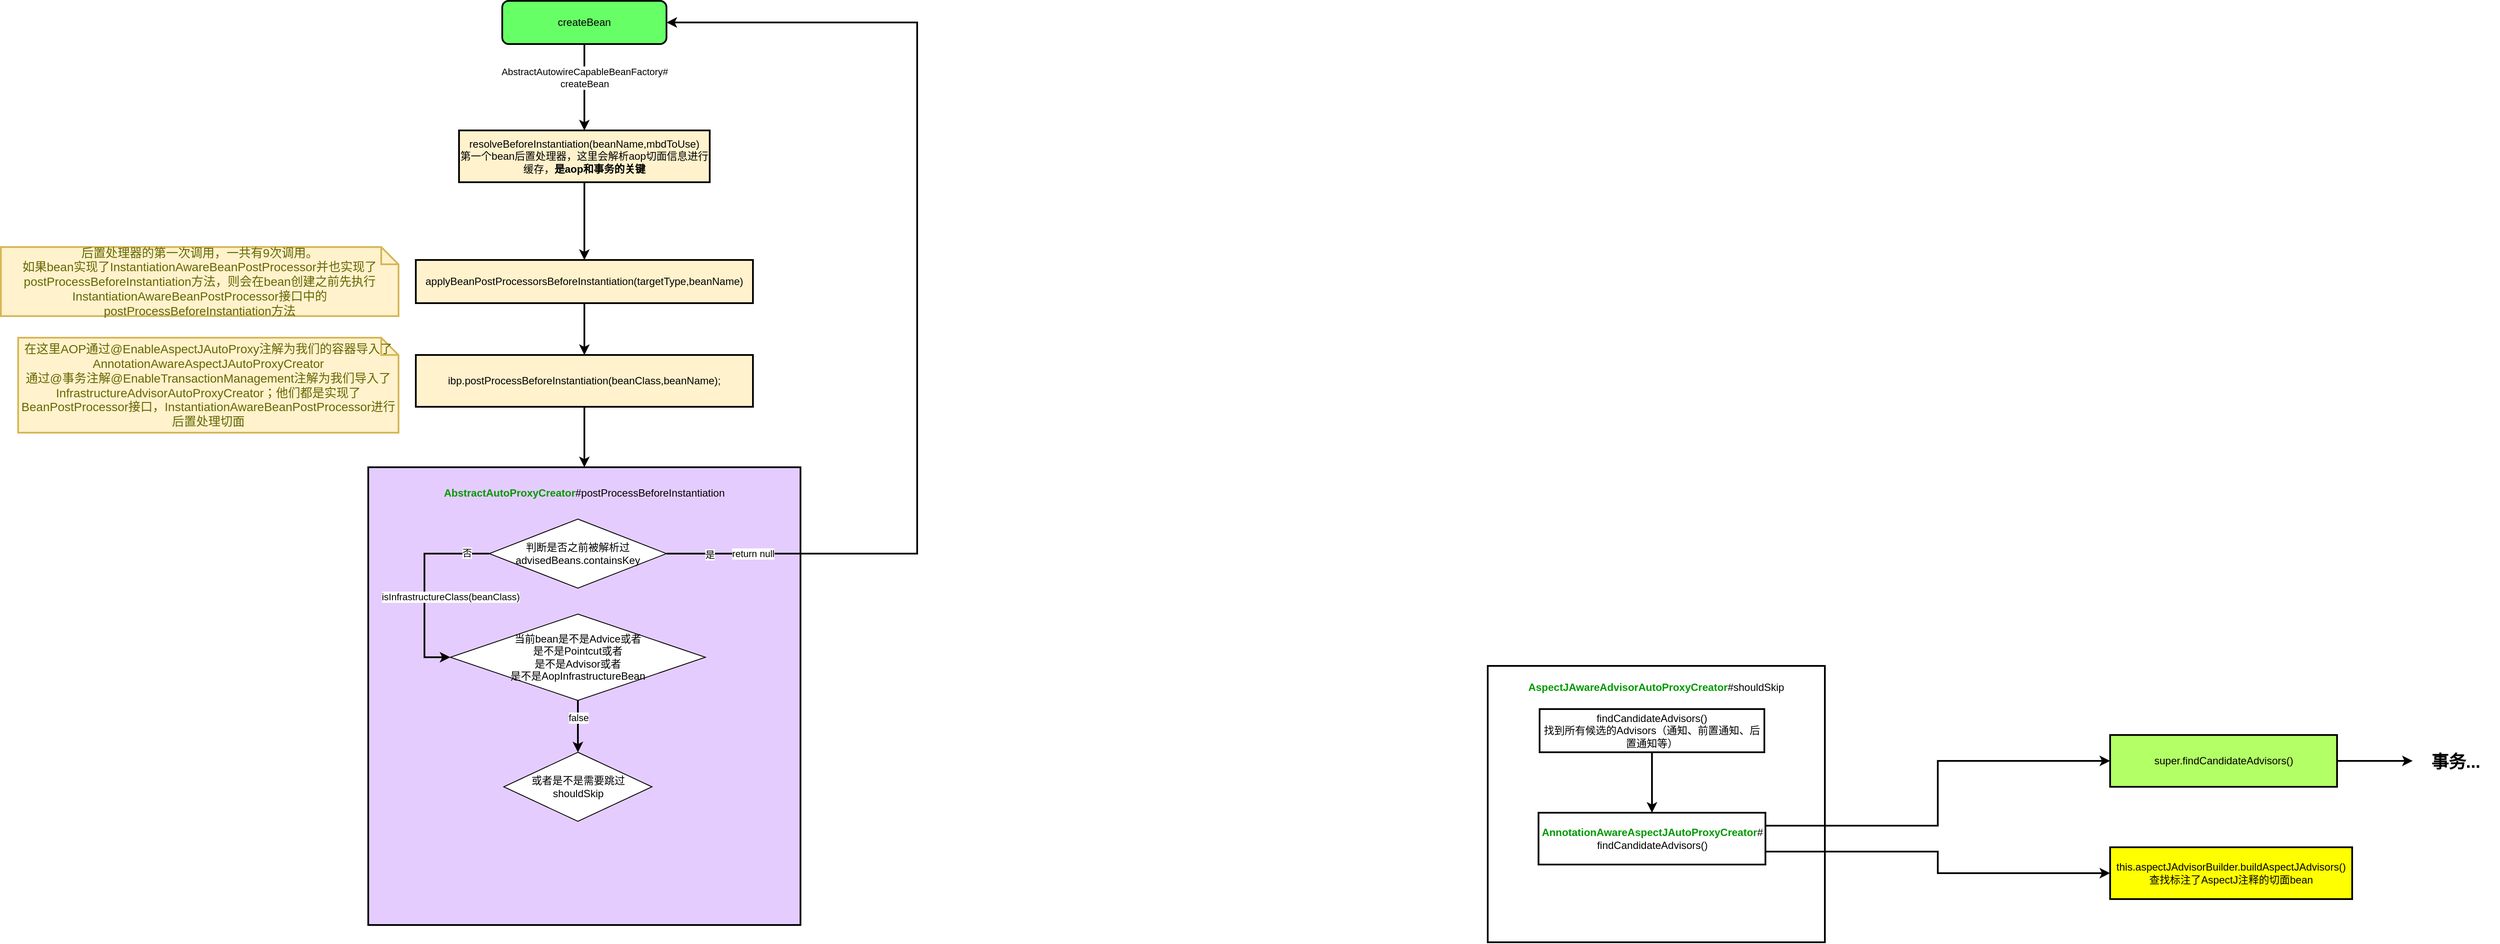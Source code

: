 <mxfile version="15.0.3" type="github">
  <diagram id="2z5CUgGZHuWxxsyof4mT" name="第 1 页">
    <mxGraphModel dx="2634" dy="906" grid="1" gridSize="10" guides="1" tooltips="1" connect="1" arrows="1" fold="1" page="1" pageScale="1" pageWidth="827" pageHeight="1169" math="0" shadow="0">
      <root>
        <mxCell id="0" />
        <mxCell id="1" parent="0" />
        <mxCell id="qLPg8TqJx2OJkzEQIvHe-3" value="" style="edgeStyle=orthogonalEdgeStyle;rounded=0;orthogonalLoop=1;jettySize=auto;html=1;strokeWidth=2;entryX=0.5;entryY=0;entryDx=0;entryDy=0;" parent="1" source="qLPg8TqJx2OJkzEQIvHe-1" target="qLPg8TqJx2OJkzEQIvHe-4" edge="1">
          <mxGeometry relative="1" as="geometry">
            <mxPoint x="115" y="200" as="targetPoint" />
          </mxGeometry>
        </mxCell>
        <mxCell id="qLPg8TqJx2OJkzEQIvHe-5" value="AbstractAutowireCapableBeanFactory#&lt;br&gt;createBean" style="edgeLabel;html=1;align=center;verticalAlign=middle;resizable=0;points=[];" parent="qLPg8TqJx2OJkzEQIvHe-3" vertex="1" connectable="0">
          <mxGeometry x="-0.22" relative="1" as="geometry">
            <mxPoint as="offset" />
          </mxGeometry>
        </mxCell>
        <mxCell id="qLPg8TqJx2OJkzEQIvHe-1" value="createBean" style="rounded=1;whiteSpace=wrap;html=1;fillColor=#66FF66;strokeWidth=2;" parent="1" vertex="1">
          <mxGeometry x="20" y="70" width="190" height="50" as="geometry" />
        </mxCell>
        <mxCell id="qLPg8TqJx2OJkzEQIvHe-7" value="" style="edgeStyle=orthogonalEdgeStyle;rounded=0;orthogonalLoop=1;jettySize=auto;html=1;strokeWidth=2;" parent="1" source="qLPg8TqJx2OJkzEQIvHe-4" target="qLPg8TqJx2OJkzEQIvHe-6" edge="1">
          <mxGeometry relative="1" as="geometry" />
        </mxCell>
        <mxCell id="qLPg8TqJx2OJkzEQIvHe-4" value="resolveBeforeInstantiation(beanName,mbdToUse)&lt;br&gt;第一个bean后置处理器，这里会解析aop切面信息进行缓存，&lt;b&gt;是aop和事务的关键&lt;/b&gt;" style="rounded=0;whiteSpace=wrap;html=1;strokeWidth=2;fillColor=#FFF2CC;" parent="1" vertex="1">
          <mxGeometry x="-30" y="220" width="290" height="60" as="geometry" />
        </mxCell>
        <mxCell id="qLPg8TqJx2OJkzEQIvHe-10" value="" style="edgeStyle=orthogonalEdgeStyle;rounded=0;orthogonalLoop=1;jettySize=auto;html=1;strokeWidth=2;" parent="1" source="qLPg8TqJx2OJkzEQIvHe-6" target="qLPg8TqJx2OJkzEQIvHe-9" edge="1">
          <mxGeometry relative="1" as="geometry" />
        </mxCell>
        <mxCell id="qLPg8TqJx2OJkzEQIvHe-6" value="applyBeanPostProcessorsBeforeInstantiation(targetType,beanName)" style="rounded=0;whiteSpace=wrap;html=1;strokeWidth=2;fillColor=#FFF2CC;" parent="1" vertex="1">
          <mxGeometry x="-80" y="370" width="390" height="50" as="geometry" />
        </mxCell>
        <mxCell id="qLPg8TqJx2OJkzEQIvHe-8" value="后置处理器的第一次调用，一共有9次调用。&lt;br&gt;如果bean实现了InstantiationAwareBeanPostProcessor并也实现了postProcessBeforeInstantiation方法，则会在bean创建之前先执行InstantiationAwareBeanPostProcessor接口中的postProcessBeforeInstantiation方法" style="shape=note;strokeWidth=2;fontSize=14;size=20;whiteSpace=wrap;html=1;fillColor=#fff2cc;strokeColor=#d6b656;fontColor=#666600;rounded=0;verticalAlign=middle;" parent="1" vertex="1">
          <mxGeometry x="-560" y="355" width="460" height="80" as="geometry" />
        </mxCell>
        <mxCell id="qLPg8TqJx2OJkzEQIvHe-13" value="" style="edgeStyle=orthogonalEdgeStyle;rounded=0;orthogonalLoop=1;jettySize=auto;html=1;strokeWidth=2;" parent="1" source="qLPg8TqJx2OJkzEQIvHe-9" target="qLPg8TqJx2OJkzEQIvHe-12" edge="1">
          <mxGeometry relative="1" as="geometry" />
        </mxCell>
        <mxCell id="qLPg8TqJx2OJkzEQIvHe-9" value="ibp.postProcessBeforeInstantiation(beanClass,beanName);" style="whiteSpace=wrap;html=1;rounded=0;strokeWidth=2;fillColor=#FFF2CC;" parent="1" vertex="1">
          <mxGeometry x="-80" y="480" width="390" height="60" as="geometry" />
        </mxCell>
        <mxCell id="qLPg8TqJx2OJkzEQIvHe-11" value="在这里AOP通过@EnableAspectJAutoProxy注解为我们的容器导入了AnnotationAwareAspectJAutoProxyCreator&lt;br&gt;通过@事务注解@EnableTransactionManagement注解为我们导入了InfrastructureAdvisorAutoProxyCreator；他们都是实现了BeanPostProcessor接口，InstantiationAwareBeanPostProcessor进行后置处理切面" style="shape=note;strokeWidth=2;fontSize=14;size=20;whiteSpace=wrap;html=1;fillColor=#fff2cc;strokeColor=#d6b656;fontColor=#666600;rounded=0;verticalAlign=middle;" parent="1" vertex="1">
          <mxGeometry x="-540" y="460" width="440" height="110" as="geometry" />
        </mxCell>
        <mxCell id="qLPg8TqJx2OJkzEQIvHe-12" value="" style="whiteSpace=wrap;html=1;rounded=0;strokeWidth=2;fillColor=#E5CCFF;" parent="1" vertex="1">
          <mxGeometry x="-135" y="610" width="500" height="530" as="geometry" />
        </mxCell>
        <mxCell id="iQeJDAp7LOMuk4Yl4cxe-1" value="&lt;b&gt;&lt;font color=&quot;#009900&quot;&gt;AbstractAutoProxyCreator&lt;/font&gt;&lt;/b&gt;#postProcessBeforeInstantiation" style="text;html=1;strokeColor=none;fillColor=none;align=center;verticalAlign=middle;whiteSpace=wrap;rounded=0;" vertex="1" parent="1">
          <mxGeometry x="-70" y="620" width="370" height="40" as="geometry" />
        </mxCell>
        <mxCell id="iQeJDAp7LOMuk4Yl4cxe-3" style="edgeStyle=orthogonalEdgeStyle;rounded=0;orthogonalLoop=1;jettySize=auto;html=1;exitX=1;exitY=0.5;exitDx=0;exitDy=0;entryX=1;entryY=0.5;entryDx=0;entryDy=0;strokeWidth=2;" edge="1" parent="1" source="iQeJDAp7LOMuk4Yl4cxe-2" target="qLPg8TqJx2OJkzEQIvHe-1">
          <mxGeometry relative="1" as="geometry">
            <Array as="points">
              <mxPoint x="500" y="710" />
              <mxPoint x="500" y="95" />
            </Array>
          </mxGeometry>
        </mxCell>
        <mxCell id="iQeJDAp7LOMuk4Yl4cxe-4" value="return null" style="edgeLabel;html=1;align=center;verticalAlign=middle;resizable=0;points=[];" vertex="1" connectable="0" parent="iQeJDAp7LOMuk4Yl4cxe-3">
          <mxGeometry x="-0.831" relative="1" as="geometry">
            <mxPoint x="-1" as="offset" />
          </mxGeometry>
        </mxCell>
        <mxCell id="iQeJDAp7LOMuk4Yl4cxe-5" value="是" style="edgeLabel;html=1;align=center;verticalAlign=middle;resizable=0;points=[];" vertex="1" connectable="0" parent="iQeJDAp7LOMuk4Yl4cxe-3">
          <mxGeometry x="-0.916" y="-1" relative="1" as="geometry">
            <mxPoint as="offset" />
          </mxGeometry>
        </mxCell>
        <mxCell id="iQeJDAp7LOMuk4Yl4cxe-8" style="edgeStyle=orthogonalEdgeStyle;rounded=0;orthogonalLoop=1;jettySize=auto;html=1;exitX=0;exitY=0.5;exitDx=0;exitDy=0;entryX=0;entryY=0.5;entryDx=0;entryDy=0;strokeWidth=2;" edge="1" parent="1" source="iQeJDAp7LOMuk4Yl4cxe-2" target="iQeJDAp7LOMuk4Yl4cxe-6">
          <mxGeometry relative="1" as="geometry">
            <Array as="points">
              <mxPoint x="-70" y="710" />
              <mxPoint x="-70" y="830" />
            </Array>
          </mxGeometry>
        </mxCell>
        <mxCell id="iQeJDAp7LOMuk4Yl4cxe-9" value="否" style="edgeLabel;html=1;align=center;verticalAlign=middle;resizable=0;points=[];" vertex="1" connectable="0" parent="iQeJDAp7LOMuk4Yl4cxe-8">
          <mxGeometry x="-0.769" y="-1" relative="1" as="geometry">
            <mxPoint as="offset" />
          </mxGeometry>
        </mxCell>
        <mxCell id="iQeJDAp7LOMuk4Yl4cxe-10" value="isInfrastructureClass(beanClass)" style="edgeLabel;html=1;align=center;verticalAlign=middle;resizable=0;points=[];" vertex="1" connectable="0" parent="iQeJDAp7LOMuk4Yl4cxe-8">
          <mxGeometry x="0.084" y="-2" relative="1" as="geometry">
            <mxPoint x="32" y="3" as="offset" />
          </mxGeometry>
        </mxCell>
        <mxCell id="iQeJDAp7LOMuk4Yl4cxe-2" value="判断是否之前被解析过&lt;br&gt;advisedBeans.containsKey" style="rhombus;whiteSpace=wrap;html=1;" vertex="1" parent="1">
          <mxGeometry x="5" y="670" width="205" height="80" as="geometry" />
        </mxCell>
        <mxCell id="iQeJDAp7LOMuk4Yl4cxe-12" value="" style="edgeStyle=orthogonalEdgeStyle;rounded=0;orthogonalLoop=1;jettySize=auto;html=1;strokeWidth=2;" edge="1" parent="1" source="iQeJDAp7LOMuk4Yl4cxe-6" target="iQeJDAp7LOMuk4Yl4cxe-7">
          <mxGeometry relative="1" as="geometry" />
        </mxCell>
        <mxCell id="iQeJDAp7LOMuk4Yl4cxe-13" value="false" style="edgeLabel;html=1;align=center;verticalAlign=middle;resizable=0;points=[];" vertex="1" connectable="0" parent="iQeJDAp7LOMuk4Yl4cxe-12">
          <mxGeometry x="-0.339" relative="1" as="geometry">
            <mxPoint as="offset" />
          </mxGeometry>
        </mxCell>
        <mxCell id="iQeJDAp7LOMuk4Yl4cxe-6" value="当前bean是不是Advice或者&lt;br&gt;是不是Pointcut或者&lt;br&gt;是不是Advisor或者&lt;br&gt;是不是AopInfrastructureBean&lt;br&gt;" style="rhombus;whiteSpace=wrap;html=1;" vertex="1" parent="1">
          <mxGeometry x="-40" y="780" width="295" height="100" as="geometry" />
        </mxCell>
        <mxCell id="iQeJDAp7LOMuk4Yl4cxe-7" value="&lt;span&gt;或者是不是需要跳过&lt;br&gt;shouldSkip&lt;br&gt;&lt;/span&gt;" style="rhombus;whiteSpace=wrap;html=1;" vertex="1" parent="1">
          <mxGeometry x="21.75" y="940" width="171.5" height="80" as="geometry" />
        </mxCell>
        <mxCell id="iQeJDAp7LOMuk4Yl4cxe-14" value="" style="rounded=0;whiteSpace=wrap;html=1;strokeWidth=2;" vertex="1" parent="1">
          <mxGeometry x="1160" y="840" width="390" height="320" as="geometry" />
        </mxCell>
        <mxCell id="iQeJDAp7LOMuk4Yl4cxe-15" value="&lt;font color=&quot;#009900&quot;&gt;&lt;b&gt;AspectJAwareAdvisorAutoProxyCreator&lt;/b&gt;&lt;/font&gt;#shouldSkip" style="text;html=1;strokeColor=none;fillColor=none;align=center;verticalAlign=middle;whiteSpace=wrap;rounded=0;" vertex="1" parent="1">
          <mxGeometry x="1210" y="850" width="290" height="30" as="geometry" />
        </mxCell>
        <mxCell id="iQeJDAp7LOMuk4Yl4cxe-20" value="" style="edgeStyle=orthogonalEdgeStyle;rounded=0;orthogonalLoop=1;jettySize=auto;html=1;strokeWidth=2;entryX=0.5;entryY=0;entryDx=0;entryDy=0;" edge="1" parent="1" source="iQeJDAp7LOMuk4Yl4cxe-16" target="iQeJDAp7LOMuk4Yl4cxe-22">
          <mxGeometry relative="1" as="geometry">
            <mxPoint x="1350" y="990" as="targetPoint" />
          </mxGeometry>
        </mxCell>
        <mxCell id="iQeJDAp7LOMuk4Yl4cxe-16" value="findCandidateAdvisors()&lt;br&gt;找到所有候选的Advisors（通知、前置通知、后置通知等）" style="rounded=0;whiteSpace=wrap;html=1;strokeWidth=2;" vertex="1" parent="1">
          <mxGeometry x="1220" y="890" width="260" height="50" as="geometry" />
        </mxCell>
        <mxCell id="iQeJDAp7LOMuk4Yl4cxe-24" value="" style="edgeStyle=orthogonalEdgeStyle;rounded=0;orthogonalLoop=1;jettySize=auto;html=1;strokeWidth=2;exitX=1;exitY=0.25;exitDx=0;exitDy=0;entryX=0;entryY=0.5;entryDx=0;entryDy=0;" edge="1" parent="1" source="iQeJDAp7LOMuk4Yl4cxe-22" target="iQeJDAp7LOMuk4Yl4cxe-23">
          <mxGeometry relative="1" as="geometry" />
        </mxCell>
        <mxCell id="iQeJDAp7LOMuk4Yl4cxe-32" style="edgeStyle=orthogonalEdgeStyle;rounded=0;orthogonalLoop=1;jettySize=auto;html=1;exitX=1;exitY=0.75;exitDx=0;exitDy=0;entryX=0;entryY=0.5;entryDx=0;entryDy=0;strokeWidth=2;" edge="1" parent="1" source="iQeJDAp7LOMuk4Yl4cxe-22" target="iQeJDAp7LOMuk4Yl4cxe-31">
          <mxGeometry relative="1" as="geometry" />
        </mxCell>
        <mxCell id="iQeJDAp7LOMuk4Yl4cxe-22" value="&lt;b&gt;&lt;font color=&quot;#009900&quot;&gt;AnnotationAwareAspectJAutoProxyCreator&lt;/font&gt;&lt;/b&gt;#&lt;br&gt;findCandidateAdvisors()" style="rounded=0;whiteSpace=wrap;html=1;strokeWidth=2;" vertex="1" parent="1">
          <mxGeometry x="1218.75" y="1010" width="262.5" height="60" as="geometry" />
        </mxCell>
        <mxCell id="iQeJDAp7LOMuk4Yl4cxe-26" value="" style="edgeStyle=orthogonalEdgeStyle;rounded=0;orthogonalLoop=1;jettySize=auto;html=1;strokeWidth=2;entryX=0;entryY=0.5;entryDx=0;entryDy=0;" edge="1" parent="1" source="iQeJDAp7LOMuk4Yl4cxe-23" target="iQeJDAp7LOMuk4Yl4cxe-27">
          <mxGeometry relative="1" as="geometry">
            <mxPoint x="1816.25" y="1010" as="targetPoint" />
          </mxGeometry>
        </mxCell>
        <mxCell id="iQeJDAp7LOMuk4Yl4cxe-23" value="super.findCandidateAdvisors()" style="rounded=0;whiteSpace=wrap;html=1;strokeWidth=2;fillColor=#B3FF66;" vertex="1" parent="1">
          <mxGeometry x="1880" y="920" width="262.5" height="60" as="geometry" />
        </mxCell>
        <mxCell id="iQeJDAp7LOMuk4Yl4cxe-30" value="" style="group" vertex="1" connectable="0" parent="1">
          <mxGeometry x="2230" y="930" width="100" height="40" as="geometry" />
        </mxCell>
        <mxCell id="iQeJDAp7LOMuk4Yl4cxe-27" value="&lt;font style=&quot;font-size: 20px&quot;&gt;&lt;b&gt;事务...&lt;/b&gt;&lt;/font&gt;" style="text;html=1;strokeColor=none;fillColor=none;align=center;verticalAlign=middle;whiteSpace=wrap;rounded=0;" vertex="1" parent="iQeJDAp7LOMuk4Yl4cxe-30">
          <mxGeometry width="100" height="40" as="geometry" />
        </mxCell>
        <UserObject label="" link="https://www.processon.com/view/link/5f4f4c195653bb0c71e5f9f4" id="iQeJDAp7LOMuk4Yl4cxe-28">
          <mxCell style="shape=image;html=1;verticalAlign=top;verticalLabelPosition=bottom;labelBackgroundColor=#ffffff;imageAspect=0;aspect=fixed;image=https://cdn2.iconfinder.com/data/icons/officeicons/PNG/48/Internet_link_02.png;rounded=0;fontSize=12;fontColor=#000000;strokeWidth=2;fillColor=#FFFFFF;gradientColor=#ffffff;" vertex="1" parent="iQeJDAp7LOMuk4Yl4cxe-30">
            <mxGeometry x="82" y="11" width="18" height="18" as="geometry" />
          </mxCell>
        </UserObject>
        <mxCell id="iQeJDAp7LOMuk4Yl4cxe-31" value="this.aspectJAdvisorBuilder.buildAspectJAdvisors()&lt;br&gt;查找标注了AspectJ注释的切面bean" style="rounded=0;whiteSpace=wrap;html=1;strokeWidth=2;fillColor=#FFFF00;" vertex="1" parent="1">
          <mxGeometry x="1880" y="1050" width="280" height="60" as="geometry" />
        </mxCell>
      </root>
    </mxGraphModel>
  </diagram>
</mxfile>
